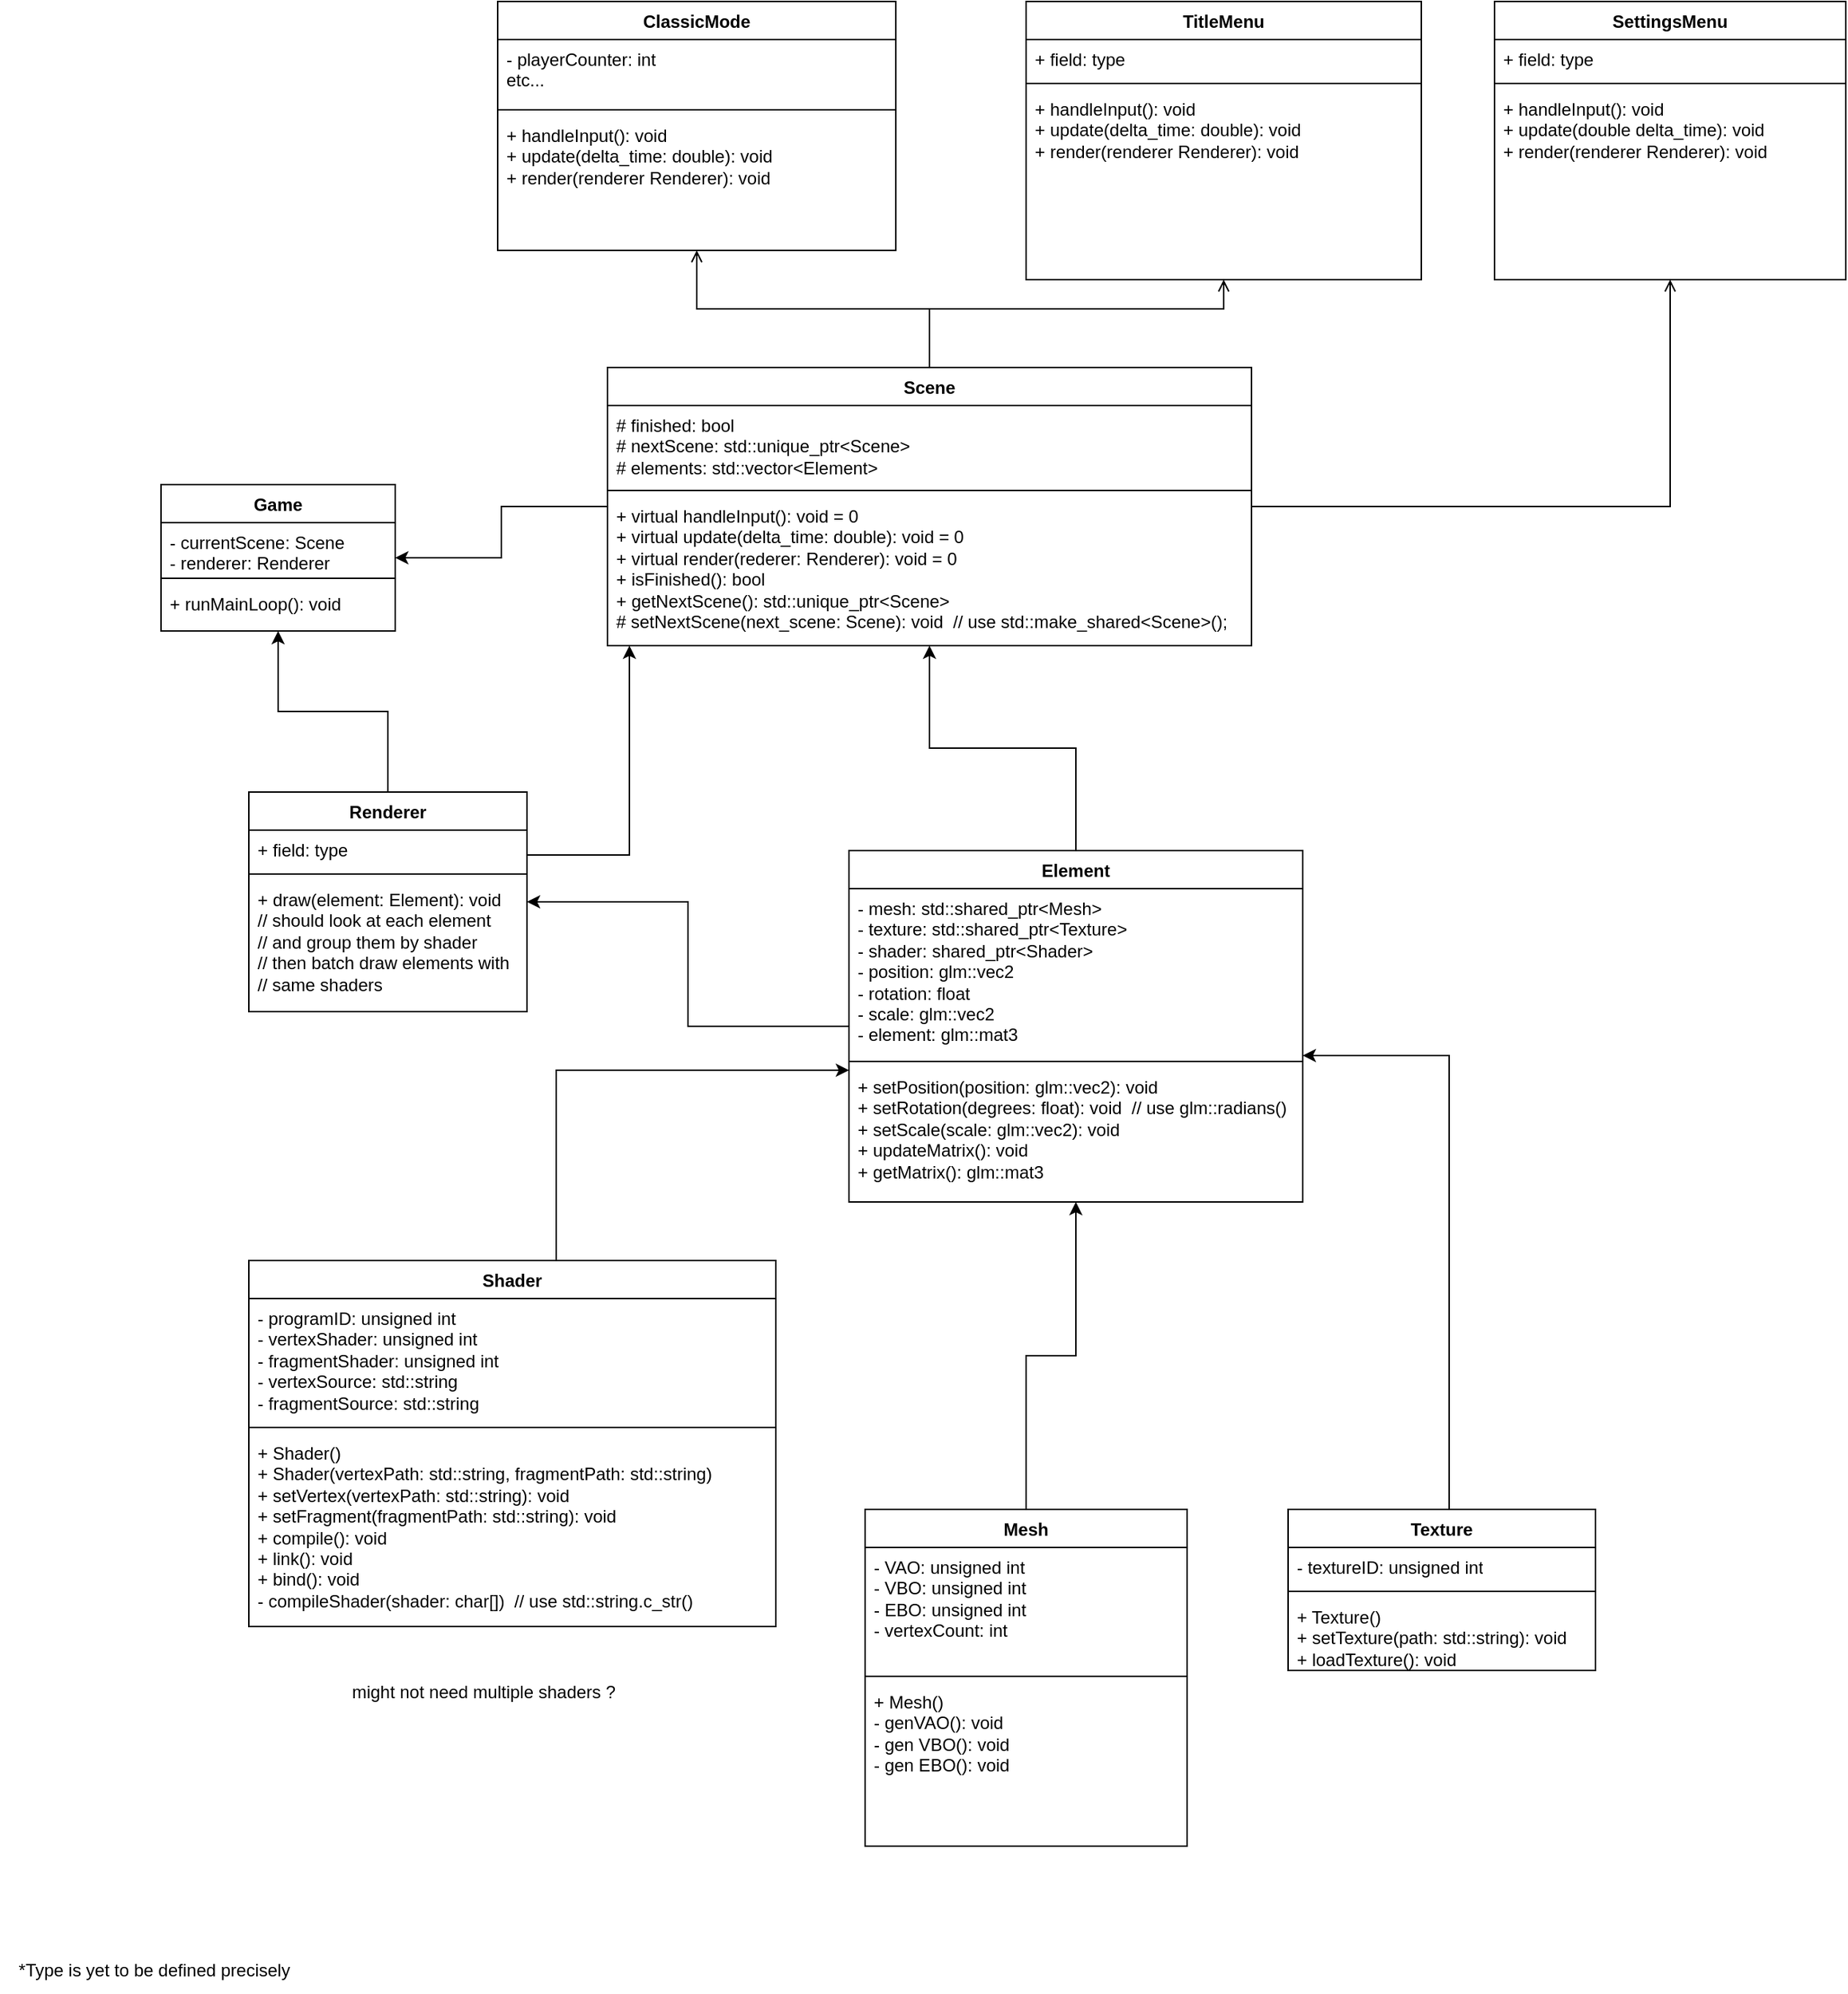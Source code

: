 <mxfile version="28.2.5">
  <diagram name="Page-1" id="FGV6vgqSfoxWxaIOB1Dc">
    <mxGraphModel dx="1237" dy="762" grid="1" gridSize="10" guides="1" tooltips="1" connect="1" arrows="1" fold="1" page="1" pageScale="2" pageWidth="850" pageHeight="1100" math="0" shadow="0">
      <root>
        <mxCell id="0" />
        <mxCell id="1" parent="0" />
        <mxCell id="nAhd79f9uSj6KgLun1zn-24" style="edgeStyle=orthogonalEdgeStyle;rounded=0;orthogonalLoop=1;jettySize=auto;html=1;" parent="1" source="0-tj1WhlATv3brFM4E0G-2" target="nAhd79f9uSj6KgLun1zn-31" edge="1">
          <mxGeometry relative="1" as="geometry">
            <mxPoint x="550.0" y="417" as="sourcePoint" />
          </mxGeometry>
        </mxCell>
        <mxCell id="nAhd79f9uSj6KgLun1zn-25" style="edgeStyle=orthogonalEdgeStyle;rounded=0;orthogonalLoop=1;jettySize=auto;html=1;endArrow=open;endFill=0;" parent="1" source="0-tj1WhlATv3brFM4E0G-2" target="nAhd79f9uSj6KgLun1zn-35" edge="1">
          <mxGeometry relative="1" as="geometry">
            <mxPoint x="860.0" y="417" as="sourcePoint" />
            <Array as="points">
              <mxPoint x="785" y="260" />
              <mxPoint x="986" y="260" />
            </Array>
          </mxGeometry>
        </mxCell>
        <mxCell id="nAhd79f9uSj6KgLun1zn-26" style="edgeStyle=orthogonalEdgeStyle;rounded=0;orthogonalLoop=1;jettySize=auto;html=1;endArrow=open;endFill=0;" parent="1" source="0-tj1WhlATv3brFM4E0G-2" target="nAhd79f9uSj6KgLun1zn-39" edge="1">
          <mxGeometry relative="1" as="geometry">
            <mxPoint x="705.0" y="434" as="sourcePoint" />
          </mxGeometry>
        </mxCell>
        <mxCell id="nAhd79f9uSj6KgLun1zn-27" style="edgeStyle=orthogonalEdgeStyle;rounded=0;orthogonalLoop=1;jettySize=auto;html=1;endArrow=open;endFill=0;" parent="1" source="0-tj1WhlATv3brFM4E0G-2" target="nAhd79f9uSj6KgLun1zn-43" edge="1">
          <mxGeometry relative="1" as="geometry">
            <mxPoint x="860.0" y="417" as="sourcePoint" />
          </mxGeometry>
        </mxCell>
        <mxCell id="nAhd79f9uSj6KgLun1zn-31" value="&lt;div&gt;Game&lt;/div&gt;" style="swimlane;fontStyle=1;align=center;verticalAlign=top;childLayout=stackLayout;horizontal=1;startSize=26;horizontalStack=0;resizeParent=1;resizeParentMax=0;resizeLast=0;collapsible=1;marginBottom=0;whiteSpace=wrap;html=1;" parent="1" vertex="1">
          <mxGeometry x="260" y="380" width="160" height="100" as="geometry" />
        </mxCell>
        <mxCell id="nAhd79f9uSj6KgLun1zn-32" value="- currentScene: Scene&lt;div&gt;- renderer: Renderer&lt;/div&gt;" style="text;strokeColor=none;fillColor=none;align=left;verticalAlign=top;spacingLeft=4;spacingRight=4;overflow=hidden;rotatable=0;points=[[0,0.5],[1,0.5]];portConstraint=eastwest;whiteSpace=wrap;html=1;" parent="nAhd79f9uSj6KgLun1zn-31" vertex="1">
          <mxGeometry y="26" width="160" height="34" as="geometry" />
        </mxCell>
        <mxCell id="nAhd79f9uSj6KgLun1zn-33" value="" style="line;strokeWidth=1;fillColor=none;align=left;verticalAlign=middle;spacingTop=-1;spacingLeft=3;spacingRight=3;rotatable=0;labelPosition=right;points=[];portConstraint=eastwest;strokeColor=inherit;" parent="nAhd79f9uSj6KgLun1zn-31" vertex="1">
          <mxGeometry y="60" width="160" height="8" as="geometry" />
        </mxCell>
        <mxCell id="nAhd79f9uSj6KgLun1zn-34" value="+ runMainLoop(): void" style="text;strokeColor=none;fillColor=none;align=left;verticalAlign=top;spacingLeft=4;spacingRight=4;overflow=hidden;rotatable=0;points=[[0,0.5],[1,0.5]];portConstraint=eastwest;whiteSpace=wrap;html=1;" parent="nAhd79f9uSj6KgLun1zn-31" vertex="1">
          <mxGeometry y="68" width="160" height="32" as="geometry" />
        </mxCell>
        <mxCell id="nAhd79f9uSj6KgLun1zn-35" value="TitleMenu" style="swimlane;fontStyle=1;align=center;verticalAlign=top;childLayout=stackLayout;horizontal=1;startSize=26;horizontalStack=0;resizeParent=1;resizeParentMax=0;resizeLast=0;collapsible=1;marginBottom=0;whiteSpace=wrap;html=1;" parent="1" vertex="1">
          <mxGeometry x="851" y="50" width="270" height="190" as="geometry" />
        </mxCell>
        <mxCell id="nAhd79f9uSj6KgLun1zn-36" value="+ field: type" style="text;strokeColor=none;fillColor=none;align=left;verticalAlign=top;spacingLeft=4;spacingRight=4;overflow=hidden;rotatable=0;points=[[0,0.5],[1,0.5]];portConstraint=eastwest;whiteSpace=wrap;html=1;" parent="nAhd79f9uSj6KgLun1zn-35" vertex="1">
          <mxGeometry y="26" width="270" height="26" as="geometry" />
        </mxCell>
        <mxCell id="nAhd79f9uSj6KgLun1zn-37" value="" style="line;strokeWidth=1;fillColor=none;align=left;verticalAlign=middle;spacingTop=-1;spacingLeft=3;spacingRight=3;rotatable=0;labelPosition=right;points=[];portConstraint=eastwest;strokeColor=inherit;" parent="nAhd79f9uSj6KgLun1zn-35" vertex="1">
          <mxGeometry y="52" width="270" height="8" as="geometry" />
        </mxCell>
        <mxCell id="nAhd79f9uSj6KgLun1zn-38" value="+ handleInput(): void&lt;div&gt;+ update(delta_time: double): void&lt;/div&gt;&lt;div&gt;+ render(renderer Renderer): void&lt;/div&gt;" style="text;strokeColor=none;fillColor=none;align=left;verticalAlign=top;spacingLeft=4;spacingRight=4;overflow=hidden;rotatable=0;points=[[0,0.5],[1,0.5]];portConstraint=eastwest;whiteSpace=wrap;html=1;" parent="nAhd79f9uSj6KgLun1zn-35" vertex="1">
          <mxGeometry y="60" width="270" height="130" as="geometry" />
        </mxCell>
        <mxCell id="nAhd79f9uSj6KgLun1zn-39" value="ClassicMode" style="swimlane;fontStyle=1;align=center;verticalAlign=top;childLayout=stackLayout;horizontal=1;startSize=26;horizontalStack=0;resizeParent=1;resizeParentMax=0;resizeLast=0;collapsible=1;marginBottom=0;whiteSpace=wrap;html=1;" parent="1" vertex="1">
          <mxGeometry x="490" y="50" width="272" height="170" as="geometry" />
        </mxCell>
        <mxCell id="nAhd79f9uSj6KgLun1zn-40" value="- playerCounter: int&amp;nbsp;&lt;div&gt;etc...&lt;/div&gt;" style="text;strokeColor=none;fillColor=none;align=left;verticalAlign=top;spacingLeft=4;spacingRight=4;overflow=hidden;rotatable=0;points=[[0,0.5],[1,0.5]];portConstraint=eastwest;whiteSpace=wrap;html=1;" parent="nAhd79f9uSj6KgLun1zn-39" vertex="1">
          <mxGeometry y="26" width="272" height="44" as="geometry" />
        </mxCell>
        <mxCell id="nAhd79f9uSj6KgLun1zn-41" value="" style="line;strokeWidth=1;fillColor=none;align=left;verticalAlign=middle;spacingTop=-1;spacingLeft=3;spacingRight=3;rotatable=0;labelPosition=right;points=[];portConstraint=eastwest;strokeColor=inherit;" parent="nAhd79f9uSj6KgLun1zn-39" vertex="1">
          <mxGeometry y="70" width="272" height="8" as="geometry" />
        </mxCell>
        <mxCell id="nAhd79f9uSj6KgLun1zn-42" value="+ handleInput(): void&lt;div&gt;+ update(delta_time: double): void&lt;/div&gt;&lt;div&gt;+ render(renderer Renderer): void&lt;br&gt;&lt;/div&gt;" style="text;strokeColor=none;fillColor=none;align=left;verticalAlign=top;spacingLeft=4;spacingRight=4;overflow=hidden;rotatable=0;points=[[0,0.5],[1,0.5]];portConstraint=eastwest;whiteSpace=wrap;html=1;" parent="nAhd79f9uSj6KgLun1zn-39" vertex="1">
          <mxGeometry y="78" width="272" height="92" as="geometry" />
        </mxCell>
        <mxCell id="nAhd79f9uSj6KgLun1zn-43" value="SettingsMenu" style="swimlane;fontStyle=1;align=center;verticalAlign=top;childLayout=stackLayout;horizontal=1;startSize=26;horizontalStack=0;resizeParent=1;resizeParentMax=0;resizeLast=0;collapsible=1;marginBottom=0;whiteSpace=wrap;html=1;" parent="1" vertex="1">
          <mxGeometry x="1171" y="50" width="240" height="190" as="geometry" />
        </mxCell>
        <mxCell id="nAhd79f9uSj6KgLun1zn-44" value="+ field: type" style="text;strokeColor=none;fillColor=none;align=left;verticalAlign=top;spacingLeft=4;spacingRight=4;overflow=hidden;rotatable=0;points=[[0,0.5],[1,0.5]];portConstraint=eastwest;whiteSpace=wrap;html=1;" parent="nAhd79f9uSj6KgLun1zn-43" vertex="1">
          <mxGeometry y="26" width="240" height="26" as="geometry" />
        </mxCell>
        <mxCell id="nAhd79f9uSj6KgLun1zn-45" value="" style="line;strokeWidth=1;fillColor=none;align=left;verticalAlign=middle;spacingTop=-1;spacingLeft=3;spacingRight=3;rotatable=0;labelPosition=right;points=[];portConstraint=eastwest;strokeColor=inherit;" parent="nAhd79f9uSj6KgLun1zn-43" vertex="1">
          <mxGeometry y="52" width="240" height="8" as="geometry" />
        </mxCell>
        <mxCell id="nAhd79f9uSj6KgLun1zn-46" value="+ handleInput(): void&lt;div&gt;+ update(double delta_time): void&lt;/div&gt;&lt;div&gt;+ render(renderer Renderer): void&lt;/div&gt;" style="text;strokeColor=none;fillColor=none;align=left;verticalAlign=top;spacingLeft=4;spacingRight=4;overflow=hidden;rotatable=0;points=[[0,0.5],[1,0.5]];portConstraint=eastwest;whiteSpace=wrap;html=1;" parent="nAhd79f9uSj6KgLun1zn-43" vertex="1">
          <mxGeometry y="60" width="240" height="130" as="geometry" />
        </mxCell>
        <mxCell id="XD_9YJwZ4juTtrg6oqWc-16" style="edgeStyle=orthogonalEdgeStyle;rounded=0;orthogonalLoop=1;jettySize=auto;html=1;" parent="1" source="T8Ft-jYD-zRcywxO-IXU-1" target="XD_9YJwZ4juTtrg6oqWc-12" edge="1">
          <mxGeometry relative="1" as="geometry">
            <Array as="points">
              <mxPoint x="530" y="780" />
            </Array>
          </mxGeometry>
        </mxCell>
        <mxCell id="T8Ft-jYD-zRcywxO-IXU-1" value="Shader&lt;div&gt;&lt;br&gt;&lt;/div&gt;" style="swimlane;fontStyle=1;align=center;verticalAlign=top;childLayout=stackLayout;horizontal=1;startSize=26;horizontalStack=0;resizeParent=1;resizeParentMax=0;resizeLast=0;collapsible=1;marginBottom=0;whiteSpace=wrap;html=1;" parent="1" vertex="1">
          <mxGeometry x="320" y="910" width="360" height="250" as="geometry" />
        </mxCell>
        <mxCell id="T8Ft-jYD-zRcywxO-IXU-2" value="&lt;div&gt;- programID: unsigned int&lt;/div&gt;&lt;div&gt;- vertexShader: unsigned int&lt;/div&gt;&lt;div&gt;- fragmentShader: unsigned int&lt;/div&gt;- vertexSource: std::string&lt;div&gt;- fragmentSource: std::string&lt;/div&gt;" style="text;strokeColor=none;fillColor=none;align=left;verticalAlign=top;spacingLeft=4;spacingRight=4;overflow=hidden;rotatable=0;points=[[0,0.5],[1,0.5]];portConstraint=eastwest;whiteSpace=wrap;html=1;" parent="T8Ft-jYD-zRcywxO-IXU-1" vertex="1">
          <mxGeometry y="26" width="360" height="84" as="geometry" />
        </mxCell>
        <mxCell id="T8Ft-jYD-zRcywxO-IXU-3" value="" style="line;strokeWidth=1;fillColor=none;align=left;verticalAlign=middle;spacingTop=-1;spacingLeft=3;spacingRight=3;rotatable=0;labelPosition=right;points=[];portConstraint=eastwest;strokeColor=inherit;" parent="T8Ft-jYD-zRcywxO-IXU-1" vertex="1">
          <mxGeometry y="110" width="360" height="8" as="geometry" />
        </mxCell>
        <mxCell id="T8Ft-jYD-zRcywxO-IXU-4" value="+ Shader()&lt;div&gt;+ Shader(vertexPath: std::string, fragmentPath: std::string)&lt;/div&gt;&lt;div&gt;+ setVertex(vertexPath: std::string): void&lt;/div&gt;&lt;div&gt;+ setFragment(fragmentPath: std::string): void&lt;/div&gt;&lt;div&gt;+ compile(): void&lt;/div&gt;&lt;div&gt;+ link(): void&lt;/div&gt;&lt;div&gt;+ bind(): void&lt;/div&gt;&lt;div&gt;- compileShader(shader: char[])&amp;nbsp; // use std::string.c_str()&lt;/div&gt;" style="text;strokeColor=none;fillColor=none;align=left;verticalAlign=top;spacingLeft=4;spacingRight=4;overflow=hidden;rotatable=0;points=[[0,0.5],[1,0.5]];portConstraint=eastwest;whiteSpace=wrap;html=1;" parent="T8Ft-jYD-zRcywxO-IXU-1" vertex="1">
          <mxGeometry y="118" width="360" height="132" as="geometry" />
        </mxCell>
        <mxCell id="0-tj1WhlATv3brFM4E0G-1" value="*Type is yet to be defined precisely" style="text;html=1;align=center;verticalAlign=middle;resizable=0;points=[];autosize=1;strokeColor=none;fillColor=none;" parent="1" vertex="1">
          <mxGeometry x="150" y="1380" width="210" height="30" as="geometry" />
        </mxCell>
        <mxCell id="0-tj1WhlATv3brFM4E0G-2" value="Scene" style="swimlane;fontStyle=1;align=center;verticalAlign=top;childLayout=stackLayout;horizontal=1;startSize=26;horizontalStack=0;resizeParent=1;resizeParentMax=0;resizeLast=0;collapsible=1;marginBottom=0;whiteSpace=wrap;html=1;" parent="1" vertex="1">
          <mxGeometry x="565" y="300" width="440" height="190" as="geometry" />
        </mxCell>
        <mxCell id="0-tj1WhlATv3brFM4E0G-3" value="# finished: bool&lt;div&gt;# nextScene: std::unique_ptr&amp;lt;Scene&amp;gt;&lt;/div&gt;&lt;div&gt;# elements: std::vector&amp;lt;Element&amp;gt;&lt;/div&gt;" style="text;strokeColor=none;fillColor=none;align=left;verticalAlign=top;spacingLeft=4;spacingRight=4;overflow=hidden;rotatable=0;points=[[0,0.5],[1,0.5]];portConstraint=eastwest;whiteSpace=wrap;html=1;" parent="0-tj1WhlATv3brFM4E0G-2" vertex="1">
          <mxGeometry y="26" width="440" height="54" as="geometry" />
        </mxCell>
        <mxCell id="0-tj1WhlATv3brFM4E0G-4" value="" style="line;strokeWidth=1;fillColor=none;align=left;verticalAlign=middle;spacingTop=-1;spacingLeft=3;spacingRight=3;rotatable=0;labelPosition=right;points=[];portConstraint=eastwest;strokeColor=inherit;" parent="0-tj1WhlATv3brFM4E0G-2" vertex="1">
          <mxGeometry y="80" width="440" height="8" as="geometry" />
        </mxCell>
        <mxCell id="0-tj1WhlATv3brFM4E0G-5" value="+ virtual handleInput(): void = 0&lt;div&gt;+ virtual update(delta_time: double): void = 0&lt;/div&gt;&lt;div&gt;+ virtual render(rederer: Renderer): void = 0&lt;/div&gt;&lt;div&gt;+ isFinished(): bool&lt;/div&gt;&lt;div&gt;+ getNextScene(): std::unique_ptr&amp;lt;Scene&amp;gt;&lt;/div&gt;&lt;div&gt;# setNextScene(next_scene: Scene): void&amp;nbsp; // use std::make_shared&amp;lt;Scene&amp;gt;();&lt;/div&gt;" style="text;strokeColor=none;fillColor=none;align=left;verticalAlign=top;spacingLeft=4;spacingRight=4;overflow=hidden;rotatable=0;points=[[0,0.5],[1,0.5]];portConstraint=eastwest;whiteSpace=wrap;html=1;" parent="0-tj1WhlATv3brFM4E0G-2" vertex="1">
          <mxGeometry y="88" width="440" height="102" as="geometry" />
        </mxCell>
        <mxCell id="XD_9YJwZ4juTtrg6oqWc-17" style="edgeStyle=orthogonalEdgeStyle;rounded=0;orthogonalLoop=1;jettySize=auto;html=1;" parent="1" source="XD_9YJwZ4juTtrg6oqWc-3" target="XD_9YJwZ4juTtrg6oqWc-12" edge="1">
          <mxGeometry relative="1" as="geometry" />
        </mxCell>
        <mxCell id="XD_9YJwZ4juTtrg6oqWc-3" value="Mesh" style="swimlane;fontStyle=1;align=center;verticalAlign=top;childLayout=stackLayout;horizontal=1;startSize=26;horizontalStack=0;resizeParent=1;resizeParentMax=0;resizeLast=0;collapsible=1;marginBottom=0;whiteSpace=wrap;html=1;" parent="1" vertex="1">
          <mxGeometry x="741" y="1080" width="220" height="230" as="geometry" />
        </mxCell>
        <mxCell id="XD_9YJwZ4juTtrg6oqWc-4" value="&lt;div&gt;&lt;span style=&quot;background-color: transparent; color: light-dark(rgb(0, 0, 0), rgb(255, 255, 255));&quot;&gt;- VAO: unsigned int&lt;/span&gt;&lt;/div&gt;- VBO: unsigned int&lt;div&gt;- EBO: unsigned int&lt;/div&gt;&lt;div&gt;- vertexCount: int&lt;/div&gt;" style="text;strokeColor=none;fillColor=none;align=left;verticalAlign=top;spacingLeft=4;spacingRight=4;overflow=hidden;rotatable=0;points=[[0,0.5],[1,0.5]];portConstraint=eastwest;whiteSpace=wrap;html=1;" parent="XD_9YJwZ4juTtrg6oqWc-3" vertex="1">
          <mxGeometry y="26" width="220" height="84" as="geometry" />
        </mxCell>
        <mxCell id="XD_9YJwZ4juTtrg6oqWc-5" value="" style="line;strokeWidth=1;fillColor=none;align=left;verticalAlign=middle;spacingTop=-1;spacingLeft=3;spacingRight=3;rotatable=0;labelPosition=right;points=[];portConstraint=eastwest;strokeColor=inherit;" parent="XD_9YJwZ4juTtrg6oqWc-3" vertex="1">
          <mxGeometry y="110" width="220" height="8" as="geometry" />
        </mxCell>
        <mxCell id="XD_9YJwZ4juTtrg6oqWc-6" value="+ Mesh()&lt;div&gt;- genVAO(): void&lt;/div&gt;&lt;div&gt;- gen VBO(): void&lt;/div&gt;&lt;div&gt;- gen EBO(): void&lt;/div&gt;" style="text;strokeColor=none;fillColor=none;align=left;verticalAlign=top;spacingLeft=4;spacingRight=4;overflow=hidden;rotatable=0;points=[[0,0.5],[1,0.5]];portConstraint=eastwest;whiteSpace=wrap;html=1;" parent="XD_9YJwZ4juTtrg6oqWc-3" vertex="1">
          <mxGeometry y="118" width="220" height="112" as="geometry" />
        </mxCell>
        <mxCell id="XD_9YJwZ4juTtrg6oqWc-18" style="edgeStyle=orthogonalEdgeStyle;rounded=0;orthogonalLoop=1;jettySize=auto;html=1;" parent="1" source="XD_9YJwZ4juTtrg6oqWc-8" target="XD_9YJwZ4juTtrg6oqWc-12" edge="1">
          <mxGeometry relative="1" as="geometry">
            <Array as="points">
              <mxPoint x="1140" y="770" />
            </Array>
          </mxGeometry>
        </mxCell>
        <mxCell id="XD_9YJwZ4juTtrg6oqWc-8" value="Texture" style="swimlane;fontStyle=1;align=center;verticalAlign=top;childLayout=stackLayout;horizontal=1;startSize=26;horizontalStack=0;resizeParent=1;resizeParentMax=0;resizeLast=0;collapsible=1;marginBottom=0;whiteSpace=wrap;html=1;" parent="1" vertex="1">
          <mxGeometry x="1030" y="1080" width="210" height="110" as="geometry" />
        </mxCell>
        <mxCell id="XD_9YJwZ4juTtrg6oqWc-9" value="- textureID: unsigned int" style="text;strokeColor=none;fillColor=none;align=left;verticalAlign=top;spacingLeft=4;spacingRight=4;overflow=hidden;rotatable=0;points=[[0,0.5],[1,0.5]];portConstraint=eastwest;whiteSpace=wrap;html=1;" parent="XD_9YJwZ4juTtrg6oqWc-8" vertex="1">
          <mxGeometry y="26" width="210" height="26" as="geometry" />
        </mxCell>
        <mxCell id="XD_9YJwZ4juTtrg6oqWc-10" value="" style="line;strokeWidth=1;fillColor=none;align=left;verticalAlign=middle;spacingTop=-1;spacingLeft=3;spacingRight=3;rotatable=0;labelPosition=right;points=[];portConstraint=eastwest;strokeColor=inherit;" parent="XD_9YJwZ4juTtrg6oqWc-8" vertex="1">
          <mxGeometry y="52" width="210" height="8" as="geometry" />
        </mxCell>
        <mxCell id="XD_9YJwZ4juTtrg6oqWc-11" value="&lt;div&gt;+ Texture()&lt;/div&gt;+ setTexture(path: std::string): void&lt;div&gt;+ loadTexture(): void&lt;/div&gt;" style="text;strokeColor=none;fillColor=none;align=left;verticalAlign=top;spacingLeft=4;spacingRight=4;overflow=hidden;rotatable=0;points=[[0,0.5],[1,0.5]];portConstraint=eastwest;whiteSpace=wrap;html=1;" parent="XD_9YJwZ4juTtrg6oqWc-8" vertex="1">
          <mxGeometry y="60" width="210" height="50" as="geometry" />
        </mxCell>
        <mxCell id="swjtOTRfwsPQYgL70EdY-2" style="edgeStyle=orthogonalEdgeStyle;rounded=0;orthogonalLoop=1;jettySize=auto;html=1;" parent="1" source="XD_9YJwZ4juTtrg6oqWc-12" target="0-tj1WhlATv3brFM4E0G-2" edge="1">
          <mxGeometry relative="1" as="geometry" />
        </mxCell>
        <mxCell id="swjtOTRfwsPQYgL70EdY-6" style="edgeStyle=orthogonalEdgeStyle;rounded=0;orthogonalLoop=1;jettySize=auto;html=1;" parent="1" source="XD_9YJwZ4juTtrg6oqWc-12" target="XD_9YJwZ4juTtrg6oqWc-19" edge="1">
          <mxGeometry relative="1" as="geometry" />
        </mxCell>
        <mxCell id="XD_9YJwZ4juTtrg6oqWc-12" value="Element" style="swimlane;fontStyle=1;align=center;verticalAlign=top;childLayout=stackLayout;horizontal=1;startSize=26;horizontalStack=0;resizeParent=1;resizeParentMax=0;resizeLast=0;collapsible=1;marginBottom=0;whiteSpace=wrap;html=1;" parent="1" vertex="1">
          <mxGeometry x="730" y="630" width="310" height="240" as="geometry" />
        </mxCell>
        <mxCell id="XD_9YJwZ4juTtrg6oqWc-13" value="- mesh: std::shared_ptr&amp;lt;Mesh&amp;gt;&lt;div&gt;- texture: std::shared_ptr&amp;lt;Texture&amp;gt;&lt;/div&gt;&lt;div&gt;- shader: shared_ptr&amp;lt;Shader&amp;gt;&lt;/div&gt;&lt;div&gt;- position: glm::vec2&lt;/div&gt;&lt;div&gt;- rotation: float&amp;nbsp;&amp;nbsp;&lt;/div&gt;&lt;div&gt;- scale: glm::vec2&lt;/div&gt;&lt;div&gt;- element: glm::mat3&lt;/div&gt;" style="text;strokeColor=none;fillColor=none;align=left;verticalAlign=top;spacingLeft=4;spacingRight=4;overflow=hidden;rotatable=0;points=[[0,0.5],[1,0.5]];portConstraint=eastwest;whiteSpace=wrap;html=1;" parent="XD_9YJwZ4juTtrg6oqWc-12" vertex="1">
          <mxGeometry y="26" width="310" height="114" as="geometry" />
        </mxCell>
        <mxCell id="XD_9YJwZ4juTtrg6oqWc-14" value="" style="line;strokeWidth=1;fillColor=none;align=left;verticalAlign=middle;spacingTop=-1;spacingLeft=3;spacingRight=3;rotatable=0;labelPosition=right;points=[];portConstraint=eastwest;strokeColor=inherit;" parent="XD_9YJwZ4juTtrg6oqWc-12" vertex="1">
          <mxGeometry y="140" width="310" height="8" as="geometry" />
        </mxCell>
        <mxCell id="XD_9YJwZ4juTtrg6oqWc-15" value="&lt;div&gt;&lt;span style=&quot;background-color: transparent; color: light-dark(rgb(0, 0, 0), rgb(255, 255, 255));&quot;&gt;+ setPosition(position: glm::vec2): void&lt;/span&gt;&lt;/div&gt;&lt;div&gt;+ setRotation(degrees: float): void&amp;nbsp;&amp;nbsp;&lt;span style=&quot;background-color: transparent; color: light-dark(rgb(0, 0, 0), rgb(255, 255, 255));&quot;&gt;// use glm::radians()&lt;/span&gt;&lt;/div&gt;&lt;div&gt;+ setScale(scale: glm::vec2): void&lt;/div&gt;+ updateMatrix(): void&lt;div&gt;+ getMatrix(): glm::mat3&lt;/div&gt;" style="text;strokeColor=none;fillColor=none;align=left;verticalAlign=top;spacingLeft=4;spacingRight=4;overflow=hidden;rotatable=0;points=[[0,0.5],[1,0.5]];portConstraint=eastwest;whiteSpace=wrap;html=1;" parent="XD_9YJwZ4juTtrg6oqWc-12" vertex="1">
          <mxGeometry y="148" width="310" height="92" as="geometry" />
        </mxCell>
        <mxCell id="4OJZKJGqhobgsFXIjQHi-1" style="edgeStyle=orthogonalEdgeStyle;rounded=0;orthogonalLoop=1;jettySize=auto;html=1;" parent="1" source="XD_9YJwZ4juTtrg6oqWc-19" target="nAhd79f9uSj6KgLun1zn-31" edge="1">
          <mxGeometry relative="1" as="geometry" />
        </mxCell>
        <mxCell id="lYI4Msy7j0Pk4nTyVZNz-3" style="edgeStyle=orthogonalEdgeStyle;rounded=0;orthogonalLoop=1;jettySize=auto;html=1;" edge="1" parent="1" source="XD_9YJwZ4juTtrg6oqWc-19" target="0-tj1WhlATv3brFM4E0G-2">
          <mxGeometry relative="1" as="geometry">
            <Array as="points">
              <mxPoint x="580" y="633" />
            </Array>
          </mxGeometry>
        </mxCell>
        <mxCell id="XD_9YJwZ4juTtrg6oqWc-19" value="Renderer" style="swimlane;fontStyle=1;align=center;verticalAlign=top;childLayout=stackLayout;horizontal=1;startSize=26;horizontalStack=0;resizeParent=1;resizeParentMax=0;resizeLast=0;collapsible=1;marginBottom=0;whiteSpace=wrap;html=1;" parent="1" vertex="1">
          <mxGeometry x="320" y="590" width="190" height="150" as="geometry" />
        </mxCell>
        <mxCell id="XD_9YJwZ4juTtrg6oqWc-20" value="+ field: type" style="text;strokeColor=none;fillColor=none;align=left;verticalAlign=top;spacingLeft=4;spacingRight=4;overflow=hidden;rotatable=0;points=[[0,0.5],[1,0.5]];portConstraint=eastwest;whiteSpace=wrap;html=1;" parent="XD_9YJwZ4juTtrg6oqWc-19" vertex="1">
          <mxGeometry y="26" width="190" height="26" as="geometry" />
        </mxCell>
        <mxCell id="XD_9YJwZ4juTtrg6oqWc-21" value="" style="line;strokeWidth=1;fillColor=none;align=left;verticalAlign=middle;spacingTop=-1;spacingLeft=3;spacingRight=3;rotatable=0;labelPosition=right;points=[];portConstraint=eastwest;strokeColor=inherit;" parent="XD_9YJwZ4juTtrg6oqWc-19" vertex="1">
          <mxGeometry y="52" width="190" height="8" as="geometry" />
        </mxCell>
        <mxCell id="XD_9YJwZ4juTtrg6oqWc-22" value="+ draw(element: Element): void&lt;div&gt;// should look at each element&amp;nbsp;&lt;/div&gt;&lt;div&gt;// and group them by shader&lt;/div&gt;&lt;div&gt;// then batch draw elements with&lt;/div&gt;&lt;div&gt;// same shaders&lt;/div&gt;" style="text;strokeColor=none;fillColor=none;align=left;verticalAlign=top;spacingLeft=4;spacingRight=4;overflow=hidden;rotatable=0;points=[[0,0.5],[1,0.5]];portConstraint=eastwest;whiteSpace=wrap;html=1;" parent="XD_9YJwZ4juTtrg6oqWc-19" vertex="1">
          <mxGeometry y="60" width="190" height="90" as="geometry" />
        </mxCell>
        <mxCell id="lYI4Msy7j0Pk4nTyVZNz-4" value="might not need multiple shaders ?" style="text;html=1;align=center;verticalAlign=middle;resizable=0;points=[];autosize=1;strokeColor=none;fillColor=none;" vertex="1" parent="1">
          <mxGeometry x="380" y="1190" width="200" height="30" as="geometry" />
        </mxCell>
      </root>
    </mxGraphModel>
  </diagram>
</mxfile>
